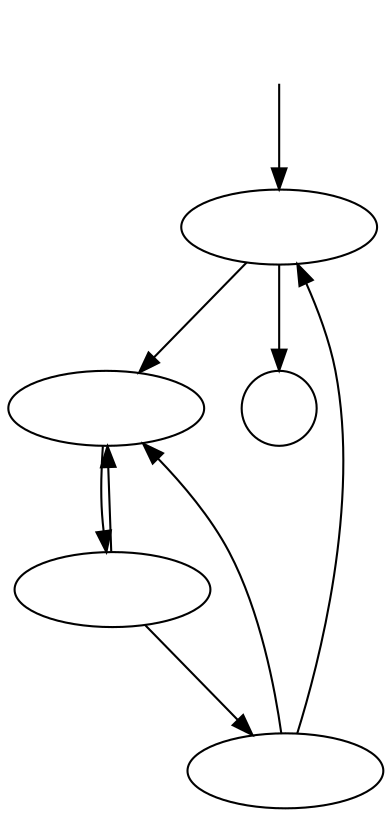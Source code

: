 digraph {
    graph [rankdir=TB];
    node [style="state", label=" ", width=1.3];

    in        -> variable  [label=" ", texlbl="$\tau = 1$"                                  ];
    variable  -> sample    [label=" ", texlbl="$V \neq \emptyset \land v = \mathrm{pop}(V)$"];
    variable  -> out       [label=" ", texlbl="$V = \emptyset$"                             ];
    sample    -> predicate [label=" ", texlbl="$\tau \leq \tau_\mathrm{max}$"               ];
    predicate -> sample    [label=" ", texlbl="invalide, $\tau = \tau + 1$"                 ];
    predicate -> pred      [label=" ", texlbl="valide"                                      ];
    pred      -> sample    [label=" ", texlbl="invalide"                                    ];
    pred      -> variable  [label=" ", texlbl="\quad valide, $\tau = 1$"                    ];

    in        [style=invis                      ];
    variable  [texlbl="\code{pick}"             ];
    sample    [texlbl="\code{sample}"           ];
    predicate [texlbl="\code{predicate}"        ];
    pred      [texlbl="\apred{p}"               ];
    out       [style="state,accepting", width=.5];
}
